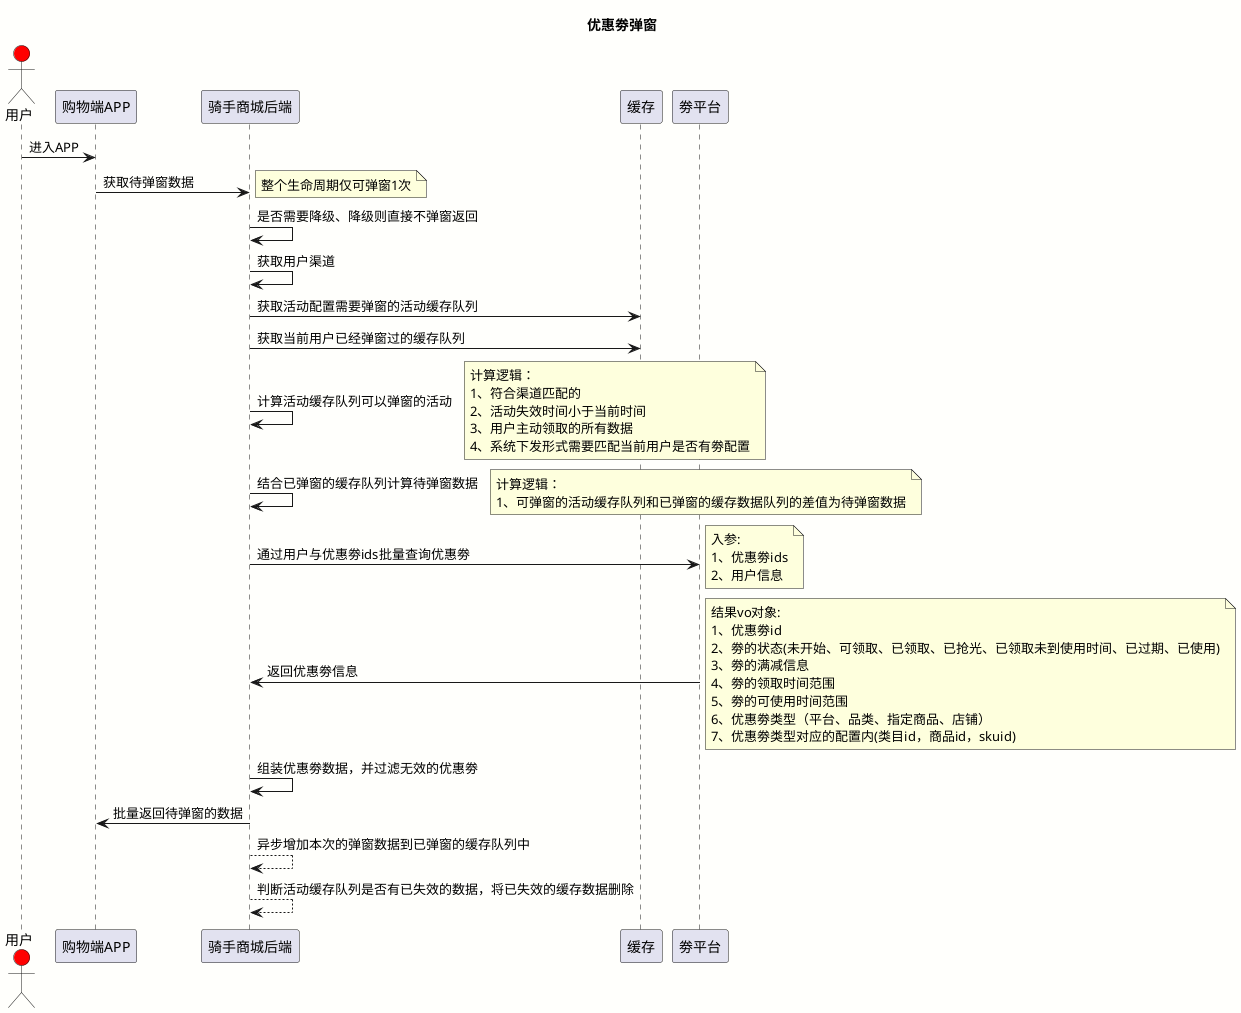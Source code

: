@startuml
skinparam backgroundColor #FFFFFC
title 优惠劵弹窗
actor 用户 #red


用户 -> 购物端APP : 进入APP
购物端APP -> 骑手商城后端 : 获取待弹窗数据
note right : 整个生命周期仅可弹窗1次
骑手商城后端 -> 骑手商城后端 : 是否需要降级、降级则直接不弹窗返回

骑手商城后端 -> 骑手商城后端 : 获取用户渠道
骑手商城后端 -> 缓存 : 获取活动配置需要弹窗的活动缓存队列
骑手商城后端 -> 缓存 : 获取当前用户已经弹窗过的缓存队列

骑手商城后端 -> 骑手商城后端:计算活动缓存队列可以弹窗的活动
note right
计算逻辑：
1、符合渠道匹配的
2、活动失效时间小于当前时间
3、用户主动领取的所有数据
4、系统下发形式需要匹配当前用户是否有劵配置
end note

骑手商城后端 -> 骑手商城后端:结合已弹窗的缓存队列计算待弹窗数据
note right
计算逻辑：
1、可弹窗的活动缓存队列和已弹窗的缓存数据队列的差值为待弹窗数据
end note
骑手商城后端 -> 劵平台 : 通过用户与优惠劵ids批量查询优惠劵
note right
入参:
1、优惠劵ids
2、用户信息
end note
劵平台 -> 骑手商城后端 : 返回优惠劵信息
note right
结果vo对象:
1、优惠劵id
2、劵的状态(未开始、可领取、已领取、已抢光、已领取未到使用时间、已过期、已使用)
3、劵的满减信息
4、劵的领取时间范围
5、劵的可使用时间范围
6、优惠劵类型（平台、品类、指定商品、店铺）
7、优惠劵类型对应的配置内(类目id，商品id，skuid)
end note

骑手商城后端 -> 骑手商城后端 : 组装优惠劵数据，并过滤无效的优惠劵
骑手商城后端 -> 购物端APP : 批量返回待弹窗的数据

骑手商城后端 --> 骑手商城后端 : 异步增加本次的弹窗数据到已弹窗的缓存队列中
骑手商城后端 --> 骑手商城后端 : 判断活动缓存队列是否有已失效的数据，将已失效的缓存数据删除

@enduml